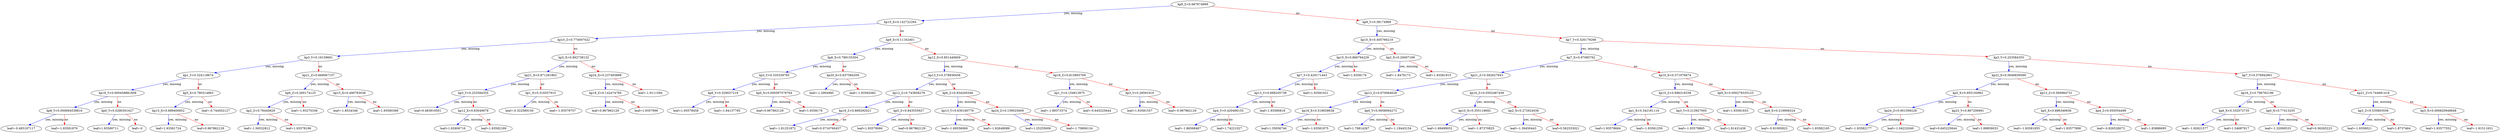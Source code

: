 digraph {
	graph [bb="0,0,9798.4,645",
		rankdir=TB
	];
	node [label="\N"];
	0	[height=0.5,
		label="kp9_Z<0.687674999",
		pos="4319,627",
		width=2.4012];
	1	[height=0.5,
		label="kp10_X<0.142722264",
		pos="3489,540",
		width=2.5456];
	0 -> 1	[color="#0000FF",
		label="yes, missing",
		lp="3988.5,583.5",
		pos="e,3568.8,549.18 4242.8,618.19 4089.3,602.48 3743.9,567.11 3579.4,550.26"];
	2	[height=0.5,
		label="kp9_Y<0.38174969",
		pos="5474,540",
		width=2.3109];
	0 -> 2	[color="#FF0000",
		label=no,
		lp="4973.5,583.5",
		pos="e,5396.1,546.73 4399.3,620.09 4608.2,604.72 5167.5,563.56 5385.4,547.52"];
	3	[height=0.5,
		label="kp10_Z<0.774007022",
		pos="2253,453",
		width=2.5276];
	1 -> 3	[color="#0000FF",
		label="yes, missing",
		lp="2980.5,496.5",
		pos="e,2337.6,459.82 3403.6,533.12 3180.6,517.79 2582.3,476.65 2348.5,460.57"];
	4	[height=0.5,
		label="kp9_X<0.11162401",
		pos="3489,453",
		width=2.3109];
	1 -> 4	[color="#FF0000",
		label=no,
		lp="3496.5,496.5",
		pos="e,3489,471.47 3489,521.8 3489,510.47 3489,495.36 3489,482.29"];
	5	[height=0.5,
		label="kp10_X<0.405766219",
		pos="5474,453",
		width=2.5456];
	2 -> 5	[color="#0000FF",
		label="yes, missing",
		lp="5508.5,496.5",
		pos="e,5474,471.47 5474,521.8 5474,510.47 5474,495.36 5474,482.29"];
	6	[height=0.5,
		label="kp7_Y<0.326179266",
		pos="6245,453",
		width=2.4192];
	2 -> 6	[color="#FF0000",
		label=no,
		lp="5913.5,496.5",
		pos="e,6169.3,462.34 5546.9,530.97 5689.7,515.22 6005.6,480.39 6158.6,463.52"];
	7	[height=0.5,
		label="kp3_Y<0.19159691",
		pos="1279,366",
		width=2.3109];
	3 -> 7	[color="#0000FF",
		label="yes, missing",
		lp="1859.5,409.5",
		pos="e,1355.3,373.66 2171.2,444.86 1989.4,428.99 1552.9,390.91 1366.2,374.61"];
	8	[height=0.5,
		label="kp5_X<0.862738132",
		pos="2253,366",
		width=2.4192];
	3 -> 8	[color="#FF0000",
		label=no,
		lp="2260.5,409.5",
		pos="e,2253,384.47 2253,434.8 2253,423.47 2253,408.36 2253,395.29"];
	11	[height=0.5,
		label="kp6_X<0.789155304",
		pos="3316,366",
		width=2.4192];
	4 -> 11	[color="#0000FF",
		label="yes, missing",
		lp="3447.5,409.5",
		pos="e,3348.7,383.06 3456.5,436.01 3428.8,422.4 3388.8,402.75 3358.5,387.9"];
	12	[height=0.5,
		label="kp12_X<0.851440609",
		pos="3715,366",
		width=2.5456];
	4 -> 12	[color="#FF0000",
		label=no,
		lp="3623.5,409.5",
		pos="e,3673.8,382.5 3529.4,436.8 3566.9,422.7 3622.9,401.65 3663.5,386.35"];
	15	[height=0.5,
		label="kp1_Y<0.324118674",
		pos="776.99,279",
		width=2.4192];
	7 -> 15	[color="#0000FF",
		label="yes, missing",
		lp="1093.5,322.5",
		pos="e,842.69,291.12 1214.9,354.15 1122.5,338.51 952.31,309.68 853.49,292.95"];
	16	[height=0.5,
		label="kp21_Z<0.668067157",
		pos="1279,279",
		width=2.5276];
	7 -> 16	[color="#FF0000",
		label=no,
		lp="1286.5,322.5",
		pos="e,1279,297.47 1279,347.8 1279,336.47 1279,321.36 1279,308.29"];
	27	[height=0.5,
		label="kp21_X<0.871281862",
		pos="2116,279",
		width=2.5456];
	8 -> 27	[color="#0000FF",
		label="yes, missing",
		lp="2227.5,322.5",
		pos="e,2142.7,296.55 2226.3,348.41 2205,335.25 2175.2,316.72 2151.9,302.27"];
	28	[height=0.5,
		label="kp24_X<0.237493888",
		pos="2380,279",
		width=2.5456];
	8 -> 28	[color="#FF0000",
		label=no,
		lp="2332.5,322.5",
		pos="e,2355.3,296.55 2277.8,348.41 2297.3,335.36 2324.6,317.05 2346.1,302.65"];
	31	[height=0.5,
		label="kp18_Y<0.000458881608",
		pos="457.99,192",
		width=2.9067];
	15 -> 31	[color="#0000FF",
		label="yes, missing",
		lp="671.49,235.5",
		pos="e,513.15,207.7 725.03,264.15 670.07,249.51 583.22,226.37 523.58,210.48"];
	32	[height=0.5,
		label="kp5_X<0.780314863",
		pos="776.99,192",
		width=2.4192];
	15 -> 32	[color="#FF0000",
		label=no,
		lp="784.49,235.5",
		pos="e,776.99,210.47 776.99,260.8 776.99,249.47 776.99,234.36 776.99,221.29"];
	53	[height=0.5,
		label="kp6_Z<0.260174125",
		pos="1181,192",
		width=2.4012];
	16 -> 53	[color="#0000FF",
		label="yes, missing",
		lp="1268.5,235.5",
		pos="e,1198.3,210.1 1256.7,261.32 1249.3,255.65 1241.2,249.18 1234,243 1224.7,235.01 1214.8,225.9 1206.2,217.66"];
	54	[height=0.5,
		label="kp15_X<0.490783036",
		pos="1377,192",
		width=2.5456];
	16 -> 54	[color="#FF0000",
		label=no,
		lp="1341.5,235.5",
		pos="e,1357.3,210.05 1298.4,261.21 1312.9,248.6 1333,231.16 1349.2,217.07"];
	57	[height=0.5,
		label="kp8_Y<0.000694538816",
		pos="246.99,105",
		width=2.7984];
	31 -> 57	[color="#0000FF",
		label="yes, missing",
		lp="400.49,148.5",
		pos="e,286.5,121.92 418.31,175.01 383.82,161.12 333.73,140.94 296.6,125.99"];
	58	[height=0.5,
		label="kp0_Y<0.0280301627",
		pos="457.99,105",
		width=2.5456];
	31 -> 58	[color="#FF0000",
		label=no,
		lp="465.49,148.5",
		pos="e,457.99,123.47 457.99,173.8 457.99,162.47 457.99,147.36 457.99,134.29"];
	97	[height=0.5,
		label="kp15_X<0.689400852",
		pos="658.99,105",
		width=2.5456];
	32 -> 97	[color="#0000FF",
		label="yes, missing",
		lp="760.49,148.5",
		pos="e,682.26,122.76 753.68,174.21 735.74,161.28 710.75,143.28 690.95,129.02"];
	98	[height=0.5,
		label="leaf=-0.744502127",
		pos="846.99,105",
		width=2.1665];
	32 -> 98	[color="#FF0000",
		label=no,
		lp="824.49,148.5",
		pos="e,832.85,123.18 791.16,173.8 801.12,161.7 814.62,145.3 825.86,131.67"];
	101	[height=0.5,
		label="leaf=-0.495197117",
		pos="77.993,18",
		width=2.1665];
	57 -> 101	[color="#0000FF",
		label="yes, missing",
		lp="208.49,61.5",
		pos="e,108.13,35.021 212.34,87.676 200.18,81.867 186.44,75.222 173.99,69 155.45,59.727 135.05,49.159 117.85,40.134"];
	102	[height=0.5,
		label="leaf=-1.93581879",
		pos="246.99,18",
		width=2.0401];
	57 -> 102	[color="#FF0000",
		label=no,
		lp="254.49,61.5",
		pos="e,246.99,36.467 246.99,86.799 246.99,75.468 246.99,60.365 246.99,47.29"];
	147	[height=0.5,
		label="leaf=1.93580711",
		pos="408.99,18",
		width=1.9679];
	58 -> 147	[color="#0000FF",
		label="yes, missing",
		lp="471.49,61.5",
		pos="e,418.89,36.175 448.08,86.799 441.24,74.932 432.01,58.928 424.24,45.449"];
	148	[height=0.5,
		label="leaf=-0",
		pos="533.99,18",
		width=1.011];
	58 -> 148	[color="#FF0000",
		label=no,
		lp="527.49,61.5",
		pos="e,528.41,36.061 488.23,87.561 495.99,82.352 503.87,76.079 509.99,69 515.77,62.315 520.49,53.997 524.17,46.075"];
	109	[height=0.5,
		label="leaf=1.93581724",
		pos="658.99,18",
		width=1.9679];
	97 -> 109	[color="#0000FF",
		label="yes, missing",
		lp="693.49,61.5",
		pos="e,658.99,36.467 658.99,86.799 658.99,75.468 658.99,60.365 658.99,47.29"];
	110	[height=0.5,
		label="leaf=0.967862129",
		pos="822.99,18",
		width=2.0943];
	97 -> 110	[color="#FF0000",
		label=no,
		lp="767.49,61.5",
		pos="e,794.93,34.946 693.35,88.007 705.62,82.171 719.49,75.425 731.99,69 749.82,59.839 769.32,49.204 785.69,40.104"];
	69	[height=0.5,
		label="kp2_Z<0.76440829",
		pos="1025,105",
		width=2.2748];
	53 -> 69	[color="#0000FF",
		label="yes, missing",
		lp="1150.5,148.5",
		pos="e,1054.1,122.05 1150.9,174.85 1139.9,168.94 1127.4,162.19 1116,156 1098.7,146.57 1079.5,136.06 1063.2,127.11"];
	70	[height=0.5,
		label="leaf=-1.93270338",
		pos="1198,105",
		width=2.0401];
	53 -> 70	[color="#FF0000",
		label=no,
		lp="1198.5,148.5",
		pos="e,1194.5,123.47 1184.4,173.8 1186.7,162.35 1189.8,147.06 1192.4,133.89"];
	67	[height=0.5,
		label="leaf=-1.8534348",
		pos="1359,105",
		width=1.9318];
	54 -> 67	[color="#0000FF",
		label="yes, missing",
		lp="1404.5,148.5",
		pos="e,1362.7,123.47 1373.4,173.8 1370.9,162.35 1367.7,147.06 1364.9,133.89"];
	68	[height=0.5,
		label="leaf=1.93580389",
		pos="1517,105",
		width=1.9679];
	54 -> 68	[color="#FF0000",
		label=no,
		lp="1473.5,148.5",
		pos="e,1494.1,122.41 1409.3,174.76 1420.1,169.07 1432.2,162.48 1443,156 1457.1,147.52 1472.3,137.47 1485.1,128.61"];
	137	[height=0.5,
		label="leaf=-1.56532812",
		pos="1008,18",
		width=2.0401];
	69 -> 137	[color="#0000FF",
		label="yes, missing",
		lp="1052.5,61.5",
		pos="e,1011.5,36.467 1021.6,86.799 1019.3,75.354 1016.2,60.059 1013.6,46.894"];
	138	[height=0.5,
		label="leaf=1.93578196",
		pos="1170,18",
		width=1.9679];
	69 -> 138	[color="#FF0000",
		label=no,
		lp="1123.5,61.5",
		pos="e,1145.4,35.258 1056.5,87.928 1067.5,82.141 1079.9,75.446 1091,69 1106,60.261 1122.4,50.068 1136.2,41.174"];
	39	[height=0.5,
		label="kp3_Y<0.253584355",
		pos="1861,192",
		width=2.4192];
	27 -> 39	[color="#0000FF",
		label="yes, missing",
		lp="2038.5,235.5",
		pos="e,1905.4,207.82 2070.7,262.9 2027.4,248.47 1962.1,226.7 1915.9,211.29"];
	40	[height=0.5,
		label="kp1_X<0.318357915",
		pos="2116,192",
		width=2.4192];
	27 -> 40	[color="#FF0000",
		label=no,
		lp="2123.5,235.5",
		pos="e,2116,210.47 2116,260.8 2116,249.47 2116,234.36 2116,221.29"];
	37	[height=0.5,
		label="kp18_Z<0.142474785",
		pos="2380,192",
		width=2.5276];
	28 -> 37	[color="#0000FF",
		label="yes, missing",
		lp="2414.5,235.5",
		pos="e,2380,210.47 2380,260.8 2380,249.47 2380,234.36 2380,221.29"];
	38	[height=0.5,
		label="leaf=-1.9111594",
		pos="2559,192",
		width=1.9318];
	28 -> 38	[color="#FF0000",
		label=no,
		lp="2488.5,235.5",
		pos="e,2526.8,208.27 2414.1,261.81 2443.4,247.9 2485.7,227.8 2517.1,212.91"];
	93	[height=0.5,
		label="leaf=0.483919501",
		pos="1681,105",
		width=2.0943];
	39 -> 93	[color="#0000FF",
		label="yes, missing",
		lp="1816.5,148.5",
		pos="e,1714.1,121.63 1827.1,175.01 1797.9,161.21 1755.5,141.2 1723.9,126.28"];
	94	[height=0.5,
		label="kp12_X<0.63049978",
		pos="1861,105",
		width=2.4192];
	39 -> 94	[color="#FF0000",
		label=no,
		lp="1868.5,148.5",
		pos="e,1861,123.47 1861,173.8 1861,162.47 1861,147.36 1861,134.29"];
	89	[height=0.5,
		label="leaf=-0.322589159",
		pos="2044,105",
		width=2.1665];
	40 -> 89	[color="#0000FF",
		label="yes, missing",
		lp="2119.5,148.5",
		pos="e,2058.5,123.18 2101.4,173.8 2091.1,161.59 2077,144.99 2065.4,131.28"];
	90	[height=0.5,
		label="leaf=-1.93579757",
		pos="2213,105",
		width=2.0401];
	40 -> 90	[color="#FF0000",
		label=no,
		lp="2182.5,148.5",
		pos="e,2194.8,122.87 2136.7,174.09 2143.5,168.4 2151.1,161.98 2158,156 2167.5,147.7 2177.8,138.42 2186.9,130.14"];
	111	[height=0.5,
		label="leaf=1.62606716",
		pos="1781,18",
		width=1.9679];
	94 -> 111	[color="#0000FF",
		label="yes, missing",
		lp="1860.5,61.5",
		pos="e,1796.8,35.758 1845.2,87.207 1833.5,74.75 1817.3,57.573 1804.1,43.574"];
	112	[height=0.5,
		label="leaf=1.93582189",
		pos="1941,18",
		width=1.9679];
	94 -> 112	[color="#FF0000",
		label=no,
		lp="1920.5,61.5",
		pos="e,1927.5,36.131 1880.4,87.015 1886.5,81.434 1893.2,75.096 1899,69 1906.4,61.295 1914,52.507 1920.7,44.47"];
	91	[height=0.5,
		label="leaf=0.967862129",
		pos="2380,105",
		width=2.0943];
	37 -> 91	[color="#0000FF",
		label="yes, missing",
		lp="2414.5,148.5",
		pos="e,2380,123.47 2380,173.8 2380,162.47 2380,147.36 2380,134.29"];
	92	[height=0.5,
		label="leaf=1.9357996",
		pos="2540,105",
		width=1.8415];
	37 -> 92	[color="#FF0000",
		label=no,
		lp="2487.5,148.5",
		pos="e,2513.6,121.84 2414.8,174.97 2427,169.18 2440.7,162.48 2453,156 2470.1,147 2488.7,136.41 2504.3,127.29"];
	25	[height=0.5,
		label="kp3_Y<0.335339785",
		pos="3043,279",
		width=2.4192];
	11 -> 25	[color="#0000FF",
		label="yes, missing",
		lp="3230.5,322.5",
		pos="e,3089.8,294.56 3269.1,350.39 3222.2,335.81 3150.2,313.39 3100.1,297.78"];
	26	[height=0.5,
		label="kp20_X<0.637584209",
		pos="3316,279",
		width=2.5456];
	11 -> 26	[color="#FF0000",
		label=no,
		lp="3323.5,322.5",
		pos="e,3316,297.47 3316,347.8 3316,336.47 3316,321.36 3316,308.29"];
	21	[height=0.5,
		label="kp13_Y<0.578936458",
		pos="3715,279",
		width=2.5456];
	12 -> 21	[color="#0000FF",
		label="yes, missing",
		lp="3749.5,322.5",
		pos="e,3715,297.47 3715,347.8 3715,336.47 3715,321.36 3715,308.29"];
	22	[height=0.5,
		label="kp18_Z<0.815893769",
		pos="4213,279",
		width=2.5276];
	12 -> 22	[color="#FF0000",
		label=no,
		lp="4001.5,322.5",
		pos="e,4145.9,291.46 3782.7,353.45 3874.6,337.76 4038.4,309.8 4135.3,293.27"];
	43	[height=0.5,
		label="kp8_Y<0.329037219",
		pos="2837,192",
		width=2.4192];
	25 -> 43	[color="#0000FF",
		label="yes, missing",
		lp="2987.5,235.5",
		pos="e,2874.9,208.64 3005.2,262.41 2971.3,248.43 2921.5,227.87 2884.8,212.75"];
	44	[height=0.5,
		label="kp0_X<0.000597578764",
		pos="3043,192",
		width=2.7984];
	25 -> 44	[color="#FF0000",
		label=no,
		lp="3050.5,235.5",
		pos="e,3043,210.47 3043,260.8 3043,249.47 3043,234.36 3043,221.29"];
	41	[height=0.5,
		label="leaf=-1.2904985",
		pos="3231,192",
		width=1.9318];
	26 -> 41	[color="#0000FF",
		label="yes, missing",
		lp="3311.5,235.5",
		pos="e,3245.9,210.04 3296.6,261.27 3290.2,255.59 3283.2,249.14 3277,243 3269,235.13 3260.6,226.21 3253.2,218.11"];
	42	[height=0.5,
		label="leaf=-1.93582082",
		pos="3392,192",
		width=2.0401];
	26 -> 42	[color="#FF0000",
		label=no,
		lp="3366.5,235.5",
		pos="e,3376.9,209.89 3331.4,260.8 3342.4,248.51 3357.3,231.77 3369.6,218.01"];
	87	[height=0.5,
		label="leaf=1.93578458",
		pos="2695,105",
		width=1.9679];
	43 -> 87	[color="#0000FF",
		label="yes, missing",
		lp="2807.5,148.5",
		pos="e,2719.3,122.21 2806.1,174.69 2795.5,168.94 2783.7,162.33 2773,156 2758.2,147.2 2742.1,137 2728.4,128.11"];
	88	[height=0.5,
		label="leaf=-1.84137785",
		pos="2857,105",
		width=2.0401];
	43 -> 88	[color="#FF0000",
		label=no,
		lp="2856.5,148.5",
		pos="e,2852.9,123.47 2841,173.8 2843.7,162.35 2847.3,147.06 2850.4,133.89"];
	85	[height=0.5,
		label="leaf=0.967862129",
		pos="3024,105",
		width=2.0943];
	44 -> 85	[color="#0000FF",
		label="yes, missing",
		lp="3069.5,148.5",
		pos="e,3027.9,123.47 3039.1,173.8 3036.6,162.35 3033.2,147.06 3030.2,133.89"];
	86	[height=0.5,
		label="leaf=1.9358176",
		pos="3184,105",
		width=1.8415];
	44 -> 86	[color="#FF0000",
		label=no,
		lp="3139.5,148.5",
		pos="e,3160.7,122.08 3075,174.46 3085.6,168.8 3097.4,162.3 3108,156 3122.6,147.26 3138.5,136.98 3151.9,128.03"];
	47	[height=0.5,
		label="kp12_Z<0.743858278",
		pos="3574,192",
		width=2.5276];
	21 -> 47	[color="#0000FF",
		label="yes, missing",
		lp="3687.5,235.5",
		pos="e,3601.4,209.55 3687.5,261.41 3665.5,248.19 3634.6,229.56 3610.6,215.07"];
	48	[height=0.5,
		label="kp6_Z<0.934200346",
		pos="3769,192",
		width=2.4012];
	21 -> 48	[color="#FF0000",
		label=no,
		lp="3753.5,235.5",
		pos="e,3758.1,210.18 3725.9,260.8 3733.5,248.93 3743.6,232.93 3752.2,219.45"];
	35	[height=0.5,
		label="kp1_Y<0.154813975",
		pos="4213,192",
		width=2.4192];
	22 -> 35	[color="#0000FF",
		label="yes, missing",
		lp="4247.5,235.5",
		pos="e,4213,210.47 4213,260.8 4213,249.47 4213,234.36 4213,221.29"];
	36	[height=0.5,
		label="kp3_Y<0.28591916",
		pos="4488,192",
		width=2.3109];
	22 -> 36	[color="#FF0000",
		label=no,
		lp="4374.5,235.5",
		pos="e,4441.4,207.39 4260.6,263.29 4307.9,248.65 4380.6,226.18 4431,210.6"];
	77	[height=0.5,
		label="kp18_Z<0.869292021",
		pos="3359,105",
		width=2.5276];
	47 -> 77	[color="#0000FF",
		label="yes, missing",
		lp="3514.5,148.5",
		pos="e,3398.5,121.64 3534.6,175.41 3499.1,161.38 3446.7,140.69 3408.4,125.55"];
	78	[height=0.5,
		label="kp5_Z<0.843555927",
		pos="3573,105",
		width=2.4012];
	47 -> 78	[color="#FF0000",
		label=no,
		lp="3581.5,148.5",
		pos="e,3573.2,123.47 3573.8,173.8 3573.7,162.47 3573.5,147.36 3573.3,134.29"];
	61	[height=0.5,
		label="kp13_Y<0.630180776",
		pos="3769,105",
		width=2.5456];
	48 -> 61	[color="#0000FF",
		label="yes, missing",
		lp="3803.5,148.5",
		pos="e,3769,123.47 3769,173.8 3769,162.47 3769,147.36 3769,134.29"];
	62	[height=0.5,
		label="kp24_Z<0.159025609",
		pos="3970,105",
		width=2.5276];
	48 -> 62	[color="#FF0000",
		label=no,
		lp="3889.5,148.5",
		pos="e,3932.7,121.78 3805.9,175.41 3838.8,161.48 3887.2,140.99 3923,125.89"];
	127	[height=0.5,
		label="leaf=-1.81251872",
		pos="3085,18",
		width=2.0401];
	77 -> 127	[color="#0000FF",
		label="yes, missing",
		lp="3263.5,61.5",
		pos="e,3124.5,33.559 3304.3,90.213 3281,84.089 3253.6,76.563 3229,69 3197.4,59.266 3162.3,47.114 3134.7,37.227"];
	128	[height=0.5,
		label="leaf=0.0716760457",
		pos="3256,18",
		width=2.2026];
	77 -> 128	[color="#FF0000",
		label=no,
		lp="3321.5,61.5",
		pos="e,3276.3,35.758 3338.6,87.207 3323.1,74.401 3301.6,56.607 3284.4,42.404"];
	125	[height=0.5,
		label="leaf=1.93579066",
		pos="3424,18",
		width=1.9679];
	78 -> 125	[color="#0000FF",
		label="yes, missing",
		lp="3541.5,61.5",
		pos="e,3449.9,35.132 3541.6,87.789 3530.6,81.99 3518.2,75.323 3507,69 3491.1,60.03 3473.8,49.703 3459.2,40.771"];
	126	[height=0.5,
		label="leaf=0.967862129",
		pos="3588,18",
		width=2.0943];
	78 -> 126	[color="#FF0000",
		label=no,
		lp="3589.5,61.5",
		pos="e,3584.9,36.467 3576,86.799 3578,75.468 3580.7,60.365 3583,47.29"];
	149	[height=0.5,
		label="leaf=-1.69556069",
		pos="3755,18",
		width=2.0401];
	61 -> 149	[color="#0000FF",
		label="yes, missing",
		lp="3797.5,61.5",
		pos="e,3757.9,36.467 3766.2,86.799 3764.3,75.468 3761.8,60.365 3759.7,47.29"];
	150	[height=0.5,
		label="leaf=-1.92648089",
		pos="3920,18",
		width=2.0401];
	61 -> 150	[color="#FF0000",
		label=no,
		lp="3869.5,61.5",
		pos="e,3893.7,35.143 3800.9,87.8 3812.1,82.002 3824.6,75.333 3836,69 3852,60.042 3869.5,49.717 3884.4,40.784"];
	145	[height=0.5,
		label="leaf=1.25255609",
		pos="4082,18",
		width=1.9679];
	62 -> 145	[color="#0000FF",
		label="yes, missing",
		lp="4067.5,61.5",
		pos="e,4060.3,35.469 3992.1,87.207 4009.2,74.259 4033,56.212 4051.8,41.934"];
	146	[height=0.5,
		label="leaf=-1.70806134",
		pos="4244,18",
		width=2.0401];
	62 -> 146	[color="#FF0000",
		label=no,
		lp="4156.5,61.5",
		pos="e,4206.3,33.782 4026.9,90.643 4051.4,84.563 4080.3,76.955 4106,69 4136.3,59.634 4169.8,47.555 4196.1,37.615"];
	99	[height=0.5,
		label="leaf=-1.89373374",
		pos="4152,105",
		width=2.0401];
	35 -> 99	[color="#0000FF",
		label="yes, missing",
		lp="4221.5,148.5",
		pos="e,4164.3,123.18 4200.6,173.8 4192,161.82 4180.4,145.62 4170.7,132.06"];
	100	[height=0.5,
		label="leaf=-0.645225644",
		pos="4321,105",
		width=2.1665];
	35 -> 100	[color="#FF0000",
		label=no,
		lp="4286.5,148.5",
		pos="e,4301.1,122.68 4235.6,174.48 4243.4,168.71 4252.1,162.14 4260,156 4270.9,147.5 4282.6,137.95 4292.9,129.48"];
	95	[height=0.5,
		label="leaf=1.93581557",
		pos="4488,105",
		width=1.9679];
	36 -> 95	[color="#0000FF",
		label="yes, missing",
		lp="4522.5,148.5",
		pos="e,4488,123.47 4488,173.8 4488,162.47 4488,147.36 4488,134.29"];
	96	[height=0.5,
		label="leaf=-0.967862129",
		pos="4655,105",
		width=2.1665];
	36 -> 96	[color="#FF0000",
		label=no,
		lp="4597.5,148.5",
		pos="e,4625.5,122.08 4521.9,175.09 4534.3,169.2 4548.3,162.4 4561,156 4579.2,146.8 4599.2,136.24 4616,127.2"];
	9	[height=0.5,
		label="kp15_X<0.866794229",
		pos="5354,366",
		width=2.5456];
	5 -> 9	[color="#0000FF",
		label="yes, missing",
		lp="5456.5,409.5",
		pos="e,5377.7,383.76 5450.3,435.21 5432,422.28 5406.6,404.28 5386.5,390.02"];
	10	[height=0.5,
		label="kp2_X<0.20007199",
		pos="5547,366",
		width=2.3109];
	5 -> 10	[color="#FF0000",
		label=no,
		lp="5522.5,409.5",
		pos="e,5532.2,384.18 5488.8,434.8 5499.3,422.59 5513.5,405.99 5525.3,392.28"];
	13	[height=0.5,
		label="kp7_X<0.97085762",
		pos="6245,366",
		width=2.3109];
	6 -> 13	[color="#0000FF",
		label="yes, missing",
		lp="6279.5,409.5",
		pos="e,6245,384.47 6245,434.8 6245,423.47 6245,408.36 6245,395.29"];
	14	[height=0.5,
		label="kp3_Y<0.253584355",
		pos="7836,366",
		width=2.4192];
	6 -> 14	[color="#FF0000",
		label=no,
		lp="7143.5,409.5",
		pos="e,7752.6,371.45 6328.6,447.53 6600,433.03 7455.8,387.31 7741.9,372.03"];
	17	[height=0.5,
		label="kp7_Y<0.429171443",
		pos="5188,279",
		width=2.4192];
	9 -> 17	[color="#0000FF",
		label="yes, missing",
		lp="5318.5,322.5",
		pos="e,5218.6,296.12 5321.2,348.73 5309.4,342.87 5296.1,336.18 5284,330 5265.7,320.65 5245.4,310.14 5228.3,301.19"];
	18	[height=0.5,
		label="leaf=1.9358176",
		pos="5359,279",
		width=1.8415];
	9 -> 18	[color="#FF0000",
		label=no,
		lp="5364.5,322.5",
		pos="e,5358,297.47 5355,347.8 5355.7,336.47 5356.6,321.36 5357.3,308.29"];
	29	[height=0.5,
		label="leaf=-1.8478173",
		pos="5546,279",
		width=1.9318];
	10 -> 29	[color="#0000FF",
		label="yes, missing",
		lp="5581.5,322.5",
		pos="e,5546.2,297.47 5546.8,347.8 5546.7,336.47 5546.5,321.36 5546.3,308.29"];
	30	[height=0.5,
		label="leaf=1.93581915",
		pos="5704,279",
		width=1.9679];
	10 -> 30	[color="#FF0000",
		label=no,
		lp="5653.5,322.5",
		pos="e,5678.2,296.15 5581.5,349.25 5593.8,343.43 5607.6,336.64 5620,330 5636.3,321.25 5654,310.88 5668.9,301.86"];
	33	[height=0.5,
		label="kp13_Y<0.668205738",
		pos="5012,192",
		width=2.5456];
	17 -> 33	[color="#0000FF",
		label="yes, missing",
		lp="5145.5,235.5",
		pos="e,5045.5,209.21 5154.9,262.01 5126.7,248.39 5085.9,228.71 5055.2,213.85"];
	34	[height=0.5,
		label="leaf=1.93581021",
		pos="5192,192",
		width=1.9679];
	17 -> 34	[color="#FF0000",
		label=no,
		lp="5198.5,235.5",
		pos="e,5191.2,210.47 5188.8,260.8 5189.3,249.47 5190,234.36 5190.7,221.29"];
	59	[height=0.5,
		label="kp4_Y<0.420466155",
		pos="4838,105",
		width=2.4192];
	33 -> 59	[color="#0000FF",
		label="yes, missing",
		lp="4974.5,148.5",
		pos="e,4870.6,122.02 4978.6,174.82 4966.5,168.9 4952.6,162.16 4940,156 4920.4,146.44 4898.7,135.81 4880.4,126.82"];
	60	[height=0.5,
		label="leaf=1.93580818",
		pos="5014,105",
		width=1.9679];
	33 -> 60	[color="#FF0000",
		label=no,
		lp="5021.5,148.5",
		pos="e,5013.6,123.47 5012.4,173.8 5012.7,162.47 5013,147.36 5013.3,134.29"];
	103	[height=0.5,
		label="leaf=-1.86568487",
		pos="4677,18",
		width=2.0401];
	59 -> 103	[color="#0000FF",
		label="yes, missing",
		lp="4800.5,61.5",
		pos="e,4704.4,34.966 4804.1,88.029 4792,82.195 4778.3,75.445 4766,69 4748.7,59.949 4729.8,49.431 4713.9,40.383"];
	104	[height=0.5,
		label="leaf=1.74221027",
		pos="4839,18",
		width=1.9679];
	59 -> 104	[color="#FF0000",
		label=no,
		lp="4846.5,61.5",
		pos="e,4838.8,36.467 4838.2,86.799 4838.3,75.468 4838.5,60.365 4838.7,47.29"];
	19	[height=0.5,
		label="kp21_Z<0.592627943",
		pos="5889,279",
		width=2.5276];
	13 -> 19	[color="#0000FF",
		label="yes, missing",
		lp="6123.5,322.5",
		pos="e,5945.5,293.49 6190.5,352 6127.6,336.97 6023.9,312.22 5956.1,296.02"];
	20	[height=0.5,
		label="kp10_X<0.371976674",
		pos="6581,279",
		width=2.5456];
	13 -> 20	[color="#FF0000",
		label=no,
		lp="6441.5,322.5",
		pos="e,6526.4,293.82 6297.5,351.72 6356.5,336.79 6452.4,312.54 6516,296.43"];
	23	[height=0.5,
		label="kp22_X<0.0646839589",
		pos="7836,279",
		width=2.672];
	14 -> 23	[color="#0000FF",
		label="yes, missing",
		lp="7870.5,322.5",
		pos="e,7836,297.47 7836,347.8 7836,336.47 7836,321.36 7836,308.29"];
	24	[height=0.5,
		label="kp7_Y<0.576942801",
		pos="8841,279",
		width=2.4192];
	14 -> 24	[color="#FF0000",
		label=no,
		lp="8406.5,322.5",
		pos="e,8761.5,286.72 7915.3,358.29 8099.6,342.7 8556.2,304.09 8750.8,287.63"];
	55	[height=0.5,
		label="kp13_Z<0.670064628",
		pos="5444,192",
		width=2.5276];
	19 -> 55	[color="#0000FF",
		label="yes, missing",
		lp="5728.5,235.5",
		pos="e,5507.6,205.16 5825.2,265.82 5744.1,250.33 5604.2,223.61 5518.3,207.2"];
	56	[height=0.5,
		label="kp16_Z<0.0502487458",
		pos="5889,192",
		width=2.6359];
	19 -> 56	[color="#FF0000",
		label=no,
		lp="5896.5,235.5",
		pos="e,5889,210.47 5889,260.8 5889,249.47 5889,234.36 5889,221.29"];
	51	[height=0.5,
		label="kp10_Z<0.686318338",
		pos="6581,192",
		width=2.5276];
	20 -> 51	[color="#0000FF",
		label="yes, missing",
		lp="6615.5,235.5",
		pos="e,6581,210.47 6581,260.8 6581,249.47 6581,234.36 6581,221.29"];
	52	[height=0.5,
		label="kp9_X<0.000278335123",
		pos="6816,192",
		width=2.7984];
	20 -> 52	[color="#FF0000",
		label=no,
		lp="6720.5,235.5",
		pos="e,6772.6,208.71 6623.5,262.61 6662.4,248.54 6720.1,227.67 6762.2,212.45"];
	65	[height=0.5,
		label="kp18_X<0.518658638",
		pos="5194,105",
		width=2.5456];
	55 -> 65	[color="#0000FF",
		label="yes, missing",
		lp="5368.5,148.5",
		pos="e,5238.4,121.1 5399.6,175.9 5357.4,161.56 5293.9,139.97 5248.6,124.58"];
	66	[height=0.5,
		label="kp0_Y<0.0958064273",
		pos="5444,105",
		width=2.5456];
	55 -> 66	[color="#FF0000",
		label=no,
		lp="5451.5,148.5",
		pos="e,5444,123.47 5444,173.8 5444,162.47 5444,147.36 5444,134.29"];
	63	[height=0.5,
		label="kp10_X<0.355118692",
		pos="5790,105",
		width=2.5456];
	56 -> 63	[color="#0000FF",
		label="yes, missing",
		lp="5880.5,148.5",
		pos="e,5809.9,123.05 5869.4,174.21 5854.8,161.6 5834.4,144.16 5818,130.07"];
	64	[height=0.5,
		label="kp2_X<0.272924036",
		pos="5987,105",
		width=2.4192];
	56 -> 64	[color="#FF0000",
		label=no,
		lp="5951.5,148.5",
		pos="e,5967.7,122.76 5908.4,174.21 5923,161.52 5943.3,143.93 5959.6,129.79"];
	143	[height=0.5,
		label="leaf=1.35056746",
		pos="5007,18",
		width=1.9679];
	65 -> 143	[color="#0000FF",
		label="yes, missing",
		lp="5142.5,61.5",
		pos="e,5037.2,34.683 5153.9,88.397 5139.4,82.543 5122.8,75.685 5108,69 5087.7,59.85 5065.4,48.943 5047,39.655"];
	144	[height=0.5,
		label="leaf=-1.93581975",
		pos="5169,18",
		width=2.0401];
	65 -> 144	[color="#FF0000",
		label=no,
		lp="5190.5,61.5",
		pos="e,5174,36.175 5188.9,86.799 5185.5,75.278 5181,59.857 5177.1,46.633"];
	139	[height=0.5,
		label="leaf=1.79814267",
		pos="5331,18",
		width=1.9679];
	66 -> 139	[color="#0000FF",
		label="yes, missing",
		lp="5427.5,61.5",
		pos="e,5350.8,35.612 5418.8,87.289 5410.5,81.618 5401.3,75.157 5393,69 5381.7,60.612 5369.6,51.01 5359.2,42.477"];
	140	[height=0.5,
		label="leaf=-1.19443154",
		pos="5493,18",
		width=2.0401];
	66 -> 140	[color="#FF0000",
		label=no,
		lp="5479.5,61.5",
		pos="e,5483.1,36.175 5453.9,86.799 5460.7,74.932 5470,58.928 5477.7,45.449"];
	141	[height=0.5,
		label="leaf=1.69499052",
		pos="5655,18",
		width=1.9679];
	63 -> 141	[color="#0000FF",
		label="yes, missing",
		lp="5763.5,61.5",
		pos="e,5678.4,35.434 5760.3,87.519 5750.2,81.809 5739,75.267 5729,69 5715.1,60.352 5700.1,50.348 5687.3,41.571"];
	142	[height=0.5,
		label="leaf=-1.87370825",
		pos="5817,18",
		width=2.0401];
	63 -> 142	[color="#FF0000",
		label=no,
		lp="5813.5,61.5",
		pos="e,5811.5,36.175 5795.5,86.799 5799.1,75.278 5804,59.857 5808.2,46.633"];
	105	[height=0.5,
		label="leaf=-1.39450443",
		pos="5982,18",
		width=2.0401];
	64 -> 105	[color="#0000FF",
		label="yes, missing",
		lp="6019.5,61.5",
		pos="e,5983,36.467 5986,86.799 5985.3,75.468 5984.4,60.365 5983.7,47.29"];
	106	[height=0.5,
		label="leaf=0.562533021",
		pos="6149,18",
		width=2.0943];
	64 -> 106	[color="#FF0000",
		label=no,
		lp="6093.5,61.5",
		pos="e,6120.5,35.091 6020.4,87.922 6032.3,82.078 6045.8,75.349 6058,69 6075.6,59.811 6095,49.254 6111.3,40.216"];
	73	[height=0.5,
		label="kp1_X<0.342181116",
		pos="6448,105",
		width=2.4192];
	51 -> 73	[color="#0000FF",
		label="yes, missing",
		lp="6557.5,148.5",
		pos="e,6473.9,122.55 6555,174.41 6534.5,161.3 6505.7,142.88 6483.1,128.46"];
	74	[height=0.5,
		label="kp3_Y<0.215927005",
		pos="6640,105",
		width=2.4192];
	51 -> 74	[color="#FF0000",
		label=no,
		lp="6622.5,148.5",
		pos="e,6628.1,123.18 6592.9,173.8 6601.2,161.82 6612.5,145.62 6621.9,132.06"];
	71	[height=0.5,
		label="leaf=1.93581653",
		pos="6816,105",
		width=1.9679];
	52 -> 71	[color="#0000FF",
		label="yes, missing",
		lp="6850.5,148.5",
		pos="e,6816,123.47 6816,173.8 6816,162.47 6816,147.36 6816,134.29"];
	72	[height=0.5,
		label="kp9_X<0.219906524",
		pos="6992,105",
		width=2.4192];
	52 -> 72	[color="#FF0000",
		label=no,
		lp="6925.5,148.5",
		pos="e,6959.1,122.03 6850.2,174.65 6862.4,168.78 6876.3,162.11 6889,156 6908.9,146.41 6930.9,135.73 6949.4,126.71"];
	131	[height=0.5,
		label="leaf=1.93578684",
		pos="6313,18",
		width=1.9679];
	73 -> 131	[color="#0000FF",
		label="yes, missing",
		lp="6421.5,61.5",
		pos="e,6336.4,35.434 6418.6,87.695 6408.5,81.944 6397.1,75.331 6387,69 6373.1,60.352 6358.1,50.348 6345.3,41.571"];
	132	[height=0.5,
		label="leaf=-1.93581259",
		pos="6475,18",
		width=2.0401];
	73 -> 132	[color="#FF0000",
		label=no,
		lp="6471.5,61.5",
		pos="e,6469.5,36.175 6453.5,86.799 6457.1,75.278 6462,59.857 6466.2,46.633"];
	107	[height=0.5,
		label="leaf=-1.93579865",
		pos="6640,18",
		width=2.0401];
	74 -> 107	[color="#0000FF",
		label="yes, missing",
		lp="6674.5,61.5",
		pos="e,6640,36.467 6640,86.799 6640,75.468 6640,60.365 6640,47.29"];
	108	[height=0.5,
		label="leaf=1.91431439",
		pos="6802,18",
		width=1.9679];
	74 -> 108	[color="#FF0000",
		label=no,
		lp="6748.5,61.5",
		pos="e,6774.6,35.005 6674.4,88.072 6686.7,82.243 6700.5,75.484 6713,69 6730.3,59.995 6749.2,49.484 6765.1,40.429"];
	135	[height=0.5,
		label="leaf=-0.91095823",
		pos="6964,18",
		width=2.0401];
	72 -> 135	[color="#0000FF",
		label="yes, missing",
		lp="7014.5,61.5",
		pos="e,6969.7,36.175 6986.3,86.799 6982.5,75.163 6977.4,59.548 6973,46.237"];
	136	[height=0.5,
		label="leaf=-1.93582165",
		pos="7129,18",
		width=2.0401];
	72 -> 136	[color="#FF0000",
		label=no,
		lp="7084.5,61.5",
		pos="e,7104.9,35.368 7021.4,87.624 7031.5,81.867 7042.8,75.269 7053,69 7067.3,60.193 7082.9,50.066 7096.1,41.239"];
	49	[height=0.5,
		label="kp5_X<0.955150962",
		pos="7725,192",
		width=2.4192];
	23 -> 49	[color="#0000FF",
		label="yes, missing",
		lp="7822.5,235.5",
		pos="e,7746.8,209.68 7813.8,261 7797.1,248.18 7773.9,230.44 7755.4,216.3"];
	50	[height=0.5,
		label="kp13_Z<0.560984731",
		pos="8063,192",
		width=2.5276];
	23 -> 50	[color="#FF0000",
		label=no,
		lp="7971.5,235.5",
		pos="e,8021.6,208.49 7877.6,262.41 7915.3,248.3 7970.9,227.47 8011.4,212.31"];
	45	[height=0.5,
		label="kp16_Z<0.796782196",
		pos="8841,192",
		width=2.5276];
	24 -> 45	[color="#0000FF",
		label="yes, missing",
		lp="8875.5,235.5",
		pos="e,8841,210.47 8841,260.8 8841,249.47 8841,234.36 8841,221.29"];
	46	[height=0.5,
		label="kp21_Z<0.744681418",
		pos="9306,192",
		width=2.5276];
	24 -> 46	[color="#FF0000",
		label=no,
		lp="9109.5,235.5",
		pos="e,9240.8,204.91 8904.7,266.36 8989.5,250.85 9139.5,223.44 9230.1,206.88"];
	79	[height=0.5,
		label="kp24_Z<0.901599228",
		pos="7459,105",
		width=2.5276];
	49 -> 79	[color="#0000FF",
		label="yes, missing",
		lp="7642.5,148.5",
		pos="e,7505.4,120.81 7679,176.29 7633.7,161.82 7564.4,139.68 7515.7,124.13"];
	80	[height=0.5,
		label="kp23_Y<0.867206991",
		pos="7725,105",
		width=2.5456];
	49 -> 80	[color="#FF0000",
		label=no,
		lp="7732.5,148.5",
		pos="e,7725,123.47 7725,173.8 7725,162.47 7725,147.36 7725,134.29"];
	75	[height=0.5,
		label="kp5_X<0.886346936",
		pos="8063,105",
		width=2.4192];
	50 -> 75	[color="#0000FF",
		label="yes, missing",
		lp="8097.5,148.5",
		pos="e,8063,123.47 8063,173.8 8063,162.47 8063,147.36 8063,134.29"];
	76	[height=0.5,
		label="kp4_Z<0.050554499",
		pos="8281,105",
		width=2.4012];
	50 -> 76	[color="#FF0000",
		label=no,
		lp="8193.5,148.5",
		pos="e,8241.6,121.35 8103,175.41 8139.2,161.29 8192.7,140.43 8231.6,125.27"];
	123	[height=0.5,
		label="leaf=-1.93582177",
		pos="7294,18",
		width=2.0401];
	79 -> 123	[color="#0000FF",
		label="yes, missing",
		lp="7420.5,61.5",
		pos="e,7322.4,34.916 7424.6,87.975 7412.4,82.136 7398.5,75.396 7386,69 7368,59.803 7348.3,49.163 7331.7,40.069"];
	124	[height=0.5,
		label="leaf=-1.04232049",
		pos="7459,18",
		width=2.0401];
	79 -> 124	[color="#FF0000",
		label=no,
		lp="7466.5,61.5",
		pos="e,7459,36.467 7459,86.799 7459,75.468 7459,60.365 7459,47.29"];
	121	[height=0.5,
		label="leaf=0.645225644",
		pos="7626,18",
		width=2.0943];
	80 -> 121	[color="#0000FF",
		label="yes, missing",
		lp="7715.5,61.5",
		pos="e,7643.6,35.514 7703.3,87.189 7696.1,81.511 7688.1,75.072 7681,69 7671.2,60.678 7660.7,51.269 7651.6,42.876"];
	122	[height=0.5,
		label="leaf=1.89859033",
		pos="7790,18",
		width=1.9679];
	80 -> 122	[color="#FF0000",
		label=no,
		lp="7769.5,61.5",
		pos="e,7776.9,36.175 7738.1,86.799 7747.4,74.702 7759.9,58.305 7770.4,44.667"];
	133	[height=0.5,
		label="leaf=-1.93581855",
		pos="7952,18",
		width=2.0401];
	75 -> 133	[color="#0000FF",
		label="yes, missing",
		lp="8047.5,61.5",
		pos="e,7971.5,35.598 8038.3,87.276 8030.2,81.603 8021.1,75.145 8013,69 8001.9,60.598 7990,50.993 7979.7,42.462"];
	134	[height=0.5,
		label="leaf=1.93577898",
		pos="8114,18",
		width=1.9679];
	75 -> 134	[color="#FF0000",
		label=no,
		lp="8099.5,61.5",
		pos="e,8103.7,36.175 8073.3,86.799 8080.4,74.932 8090,58.928 8098.1,45.449"];
	129	[height=0.5,
		label="leaf=-0.826528072",
		pos="8281,18",
		width=2.1665];
	76 -> 129	[color="#0000FF",
		label="yes, missing",
		lp="8315.5,61.5",
		pos="e,8281,36.467 8281,86.799 8281,75.468 8281,60.365 8281,47.29"];
	130	[height=0.5,
		label="leaf=1.83886695",
		pos="8448,18",
		width=1.9679];
	76 -> 130	[color="#FF0000",
		label=no,
		lp="8390.5,61.5",
		pos="e,8418.9,34.856 8314.9,88.087 8327.3,82.202 8341.3,75.403 8354,69 8372.3,59.73 8392.5,49.081 8409.4,40"];
	83	[height=0.5,
		label="kp6_X<0.332072735",
		pos="8759,105",
		width=2.4192];
	45 -> 83	[color="#0000FF",
		label="yes, missing",
		lp="8839.5,148.5",
		pos="e,8775.4,123.05 8824.8,174.21 8812.9,161.83 8796.4,144.8 8783,130.85"];
	84	[height=0.5,
		label="kp0_X<0.77413255",
		pos="8947,105",
		width=2.3109];
	45 -> 84	[color="#FF0000",
		label=no,
		lp="8908.5,148.5",
		pos="e,8926.1,122.76 8861.9,174.21 8877.9,161.4 8900.1,143.61 8917.8,129.4"];
	81	[height=0.5,
		label="kp3_Z<0.535803556",
		pos="9306,105",
		width=2.4012];
	46 -> 81	[color="#0000FF",
		label="yes, missing",
		lp="9340.5,148.5",
		pos="e,9306,123.47 9306,173.8 9306,162.47 9306,147.36 9306,134.29"];
	82	[height=0.5,
		label="kp3_X<0.000820949848",
		pos="9563,105",
		width=2.7984];
	46 -> 82	[color="#FF0000",
		label=no,
		lp="9457.5,148.5",
		pos="e,9516.4,121.42 9351.3,176 9394.5,161.73 9459.5,140.22 9506.1,124.81"];
	115	[height=0.5,
		label="leaf=-1.92621577",
		pos="8610,18",
		width=2.0401];
	83 -> 115	[color="#0000FF",
		label="yes, missing",
		lp="8726.5,61.5",
		pos="e,8635.6,35.205 8727.1,87.868 8715.9,82.076 8703.3,75.393 8692,69 8676.3,60.116 8659.2,49.802 8644.7,40.857"];
	116	[height=0.5,
		label="leaf=1.54687917",
		pos="8772,18",
		width=1.9679];
	83 -> 116	[color="#FF0000",
		label=no,
		lp="8774.5,61.5",
		pos="e,8769.3,36.467 8761.6,86.799 8763.4,75.468 8765.7,60.365 8767.7,47.29"];
	113	[height=0.5,
		label="leaf=-1.32090533",
		pos="8934,18",
		width=2.0401];
	84 -> 113	[color="#0000FF",
		label="yes, missing",
		lp="8976.5,61.5",
		pos="e,8936.7,36.467 8944.4,86.799 8942.6,75.468 8940.3,60.365 8938.3,47.29"];
	114	[height=0.5,
		label="leaf=0.56265223",
		pos="9096,18",
		width=1.9679];
	84 -> 114	[color="#FF0000",
		label=no,
		lp="9047.5,61.5",
		pos="e,9070.8,35.277 8979.4,87.949 8990.8,82.164 9003.5,75.465 9015,69 9030.6,60.199 9047.5,49.898 9061.8,40.94"];
	119	[height=0.5,
		label="leaf=-1.9358021",
		pos="9254,18",
		width=1.9318];
	81 -> 119	[color="#0000FF",
		label="yes, missing",
		lp="9318.5,61.5",
		pos="e,9264.5,36.175 9295.5,86.799 9288.2,74.932 9278.4,58.928 9270.2,45.449"];
	120	[height=0.5,
		label="leaf=1.8737464",
		pos="9408,18",
		width=1.8415];
	81 -> 120	[color="#FF0000",
		label=no,
		lp="9381.5,61.5",
		pos="e,9392.6,35.509 9332,87.396 9340.3,81.836 9349.2,75.414 9357,69 9366.6,61.119 9376.5,51.763 9384.9,43.288"];
	117	[height=0.5,
		label="leaf=1.93577552",
		pos="9563,18",
		width=1.9679];
	82 -> 117	[color="#0000FF",
		label="yes, missing",
		lp="9597.5,61.5",
		pos="e,9563,36.467 9563,86.799 9563,75.468 9563,60.365 9563,47.29"];
	118	[height=0.5,
		label="leaf=-1.91511631",
		pos="9725,18",
		width=2.0401];
	82 -> 118	[color="#FF0000",
		label=no,
		lp="9670.5,61.5",
		pos="e,9697.6,35.005 9598.1,87.721 9610.2,81.972 9623.8,75.354 9636,69 9653.3,59.995 9672.2,49.484 9688.1,40.429"];
}
